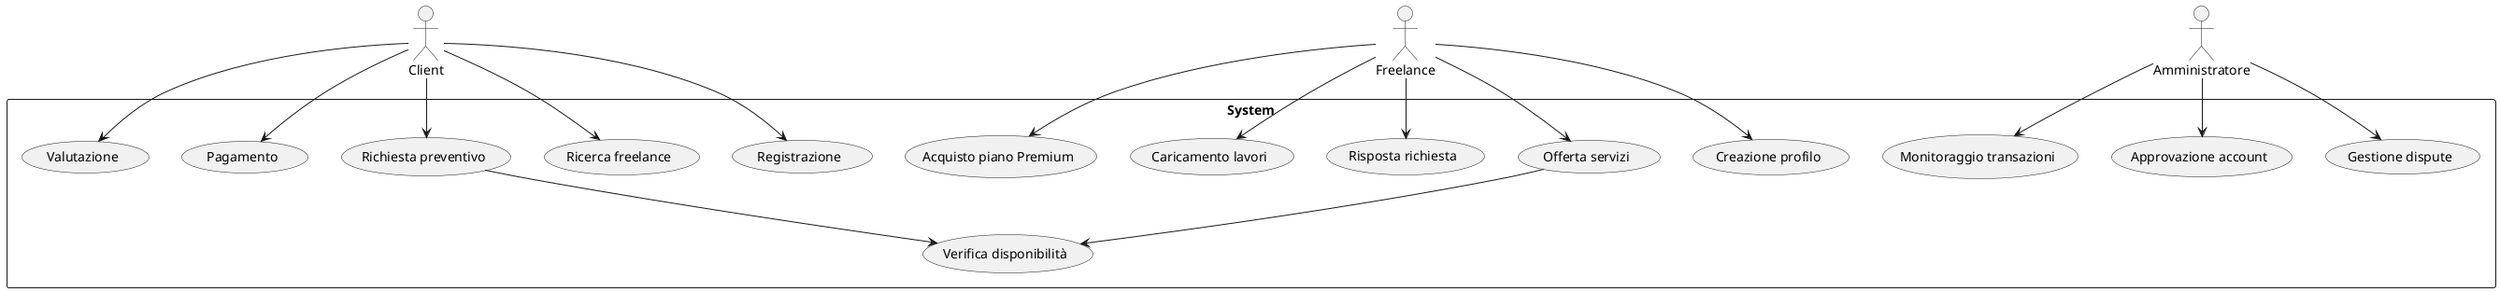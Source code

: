 @startuml
:Client: as cl
:Freelance: as fl
:Amministratore: as admin

rectangle System {
  (Registrazione) as reg
  (Ricerca freelance) as search
  (Richiesta preventivo) as request
  (Pagamento) as payment
  (Valutazione) as rating
  (Creazione profilo) as createProfile
  (Offerta servizi) as offer
  (Risposta richiesta) as response
  (Caricamento lavori) as upload
  (Acquisto piano Premium) as premium
  (Approvazione account) as ap
  (Monitoraggio transazioni) as monitor
  (Gestione dispute) as dispute
  (Verifica disponibilità) as availability
}

cl --> reg
cl --> search
cl --> request
cl --> payment
cl --> rating

fl --> createProfile
fl --> offer
fl --> response
fl --> upload
fl --> premium

admin --> ap
admin --> monitor
admin --> dispute

request --> availability
offer --> availability
@enduml
